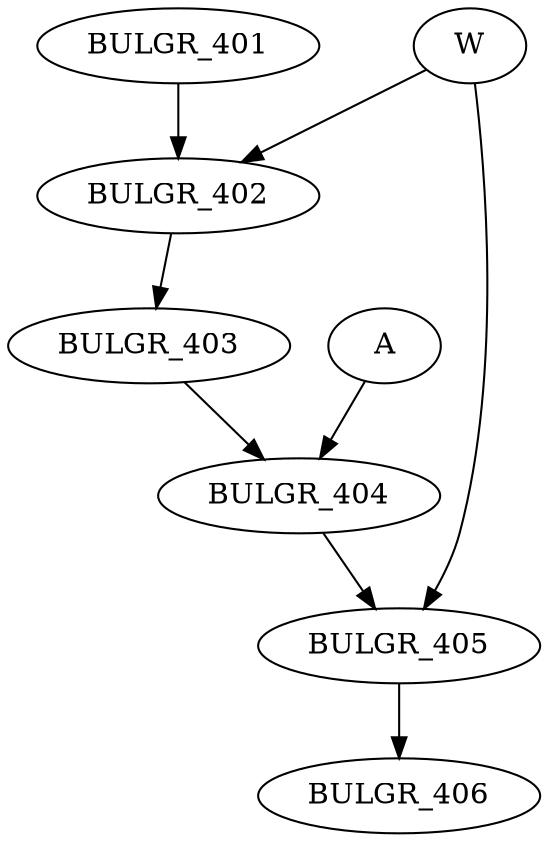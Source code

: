 digraph G {
    BULGR_401;
    edge [color=black];
    BULGR_401 -> BULGR_402;
    W -> BULGR_402;
    edge [color=black];
    BULGR_402 -> BULGR_403;
    edge [color=black];
    BULGR_403 -> BULGR_404;
    A -> BULGR_404;
    edge [color=black];
    BULGR_404 -> BULGR_405;
    W -> BULGR_405;
    edge [color=black];
    BULGR_405 -> BULGR_406;
}
